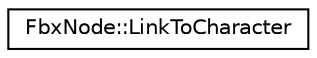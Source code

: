 digraph "クラス階層図"
{
  edge [fontname="Helvetica",fontsize="10",labelfontname="Helvetica",labelfontsize="10"];
  node [fontname="Helvetica",fontsize="10",shape=record];
  rankdir="LR";
  Node0 [label="FbxNode::LinkToCharacter",height=0.2,width=0.4,color="black", fillcolor="white", style="filled",URL="$class_fbx_node_1_1_link_to_character.html"];
}
